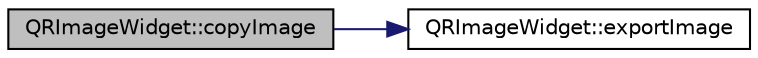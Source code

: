 digraph "QRImageWidget::copyImage"
{
  edge [fontname="Helvetica",fontsize="10",labelfontname="Helvetica",labelfontsize="10"];
  node [fontname="Helvetica",fontsize="10",shape=record];
  rankdir="LR";
  Node8 [label="QRImageWidget::copyImage",height=0.2,width=0.4,color="black", fillcolor="grey75", style="filled", fontcolor="black"];
  Node8 -> Node9 [color="midnightblue",fontsize="10",style="solid",fontname="Helvetica"];
  Node9 [label="QRImageWidget::exportImage",height=0.2,width=0.4,color="black", fillcolor="white", style="filled",URL="$class_q_r_image_widget.html#a717edd656c51439324a2d73e1ac694ad"];
}
